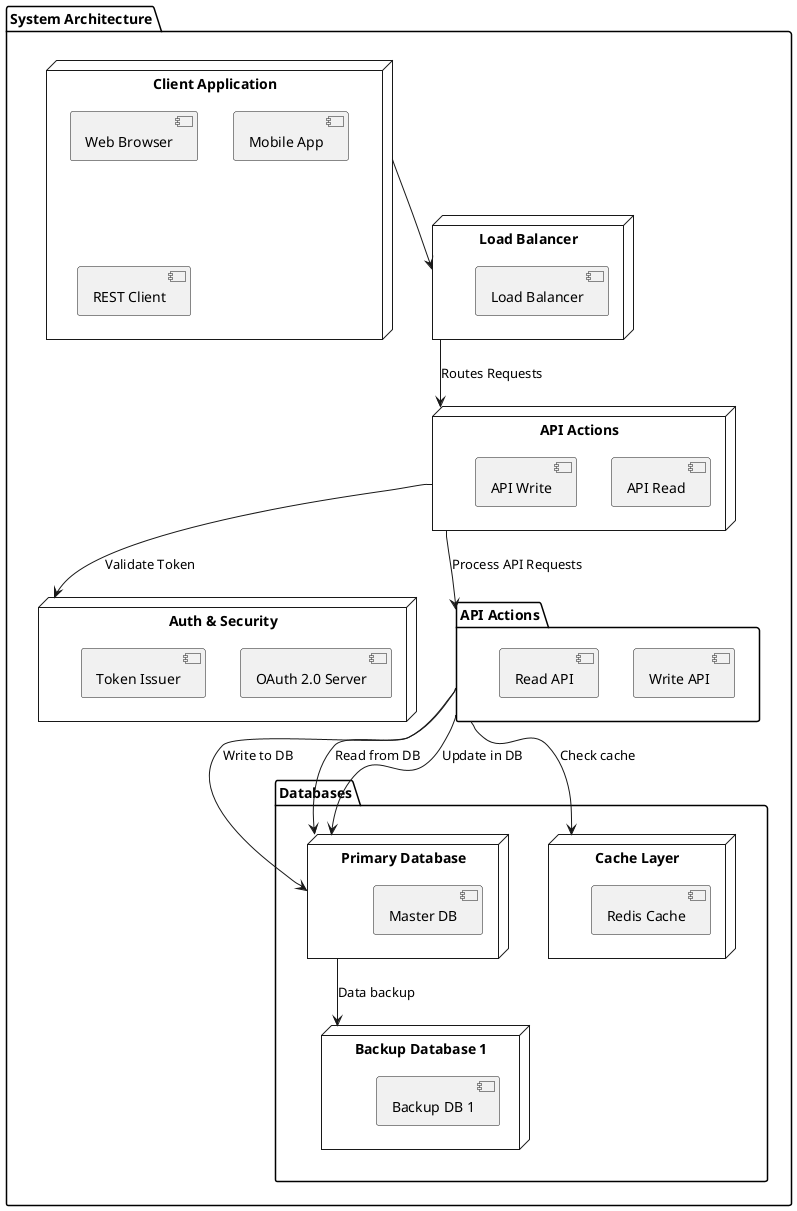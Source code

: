 @startuml lab02_zad02_architektura
package "System Architecture" {

    node "Client Application" as clientApp {
        [Web Browser]
        [Mobile App]
        [REST Client]
    }

    node "Load Balancer" as loadBalancer {
        [Load Balancer]
    }

    node "API Actions" as apiCluster {
        [API Read]
        [API Write]
    }

    node "Auth & Security" as authServer {
        [OAuth 2.0 Server]
        [Token Issuer]
    }

    package "API Actions" as apiActions {
        [Write API]
        [Read API]
    }

    package "Databases" {
        node "Primary Database" as primaryDB {
            [Master DB]
        }
        node "Backup Database 1" as replicaDB1 {
            [Backup DB 1]
        }
        node "Cache Layer" as cache {
            [Redis Cache]
        }
    }

    clientApp --> loadBalancer
    loadBalancer --> apiCluster : Routes Requests

    apiCluster --> authServer : Validate Token
    apiCluster --> apiActions : Process API Requests

    apiActions --> cache : Check cache
    apiActions --> primaryDB : Write to DB
    apiActions --> primaryDB : Read from DB
    apiActions --> primaryDB : Update in DB

    primaryDB --> replicaDB1 : Data backup
}
@enduml